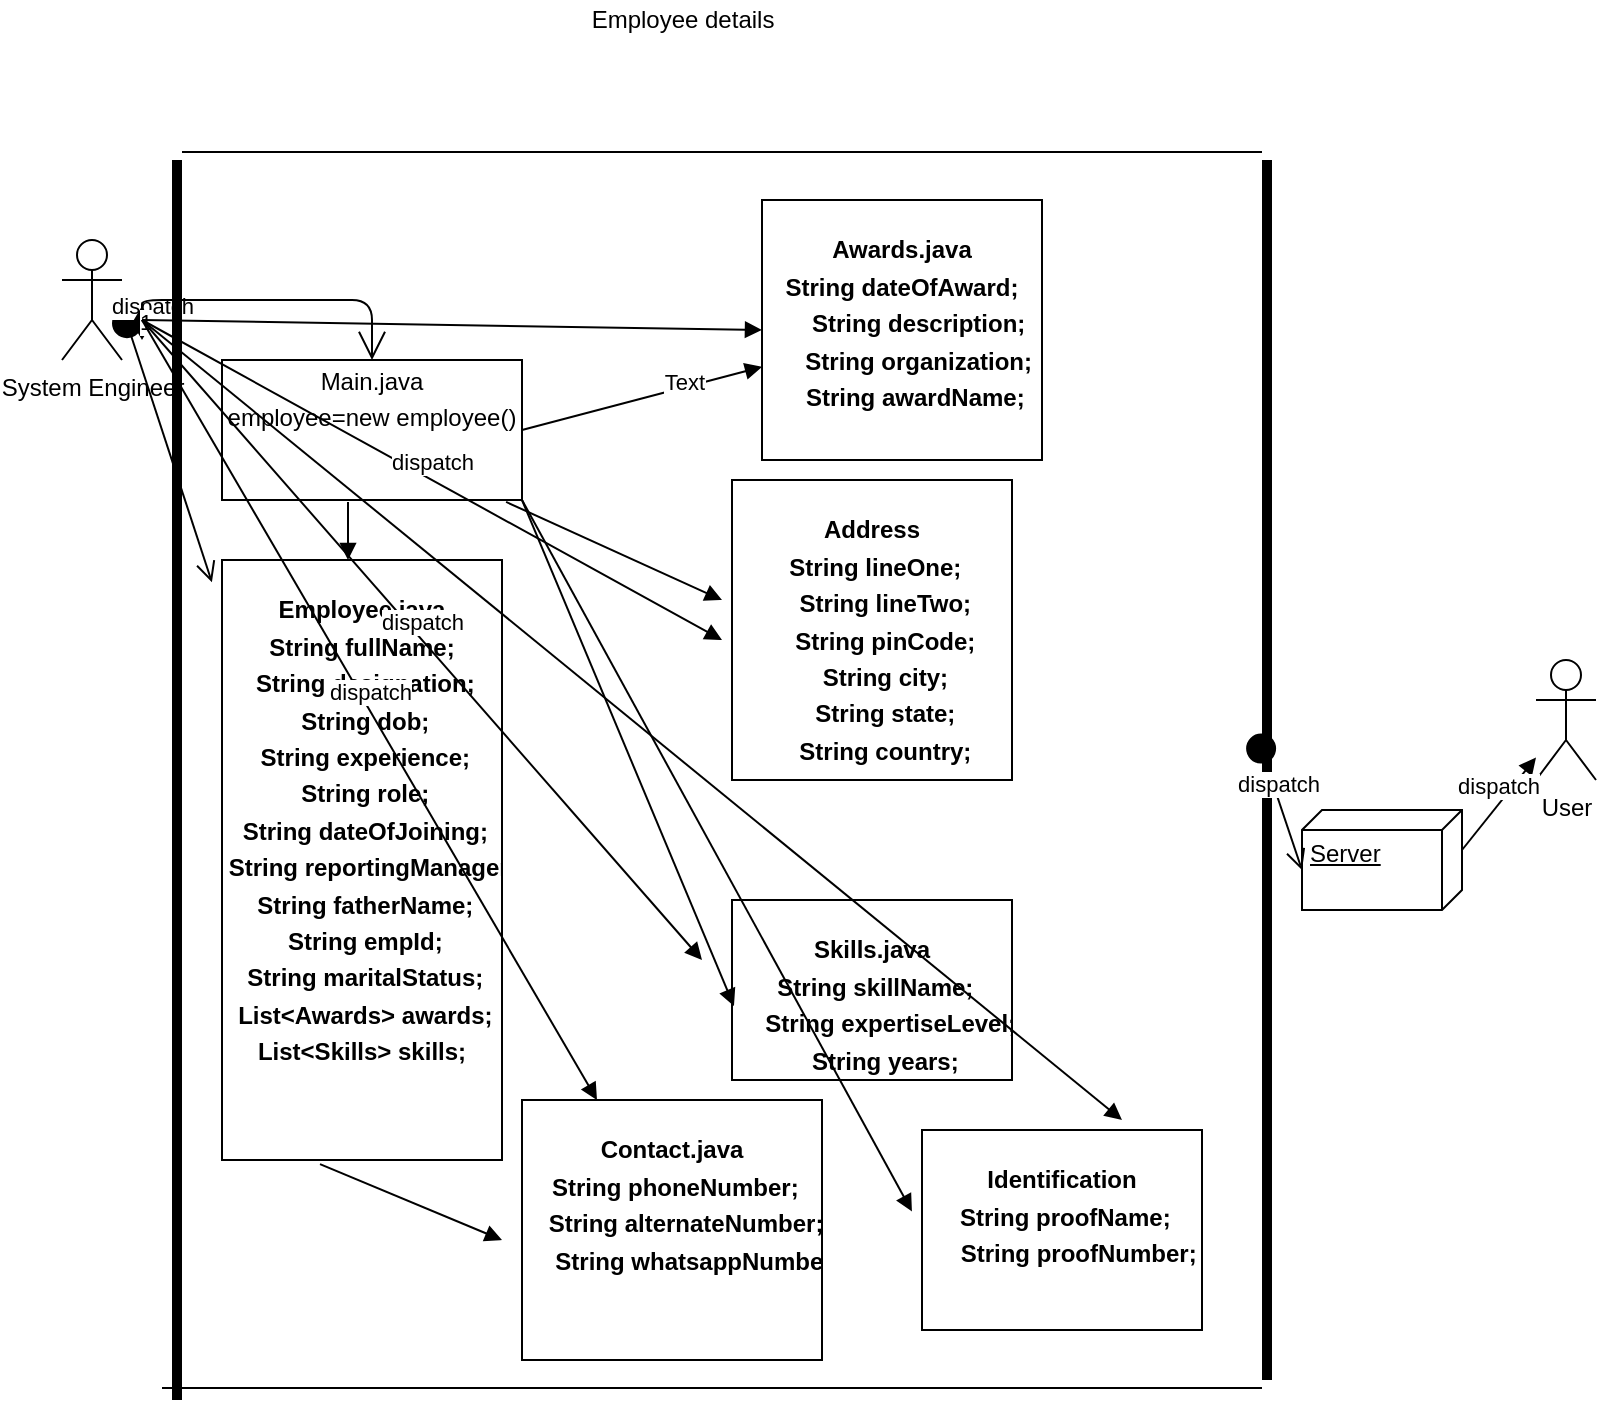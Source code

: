 <mxfile version="13.11.0" type="github">
  <diagram id="M1ERxTFF8h_4hk06qJpR" name="Page-1">
    <mxGraphModel dx="868" dy="450" grid="1" gridSize="10" guides="1" tooltips="1" connect="1" arrows="1" fold="1" page="1" pageScale="1" pageWidth="827" pageHeight="1169" math="0" shadow="0">
      <root>
        <mxCell id="0" />
        <mxCell id="1" parent="0" />
        <mxCell id="tcikPRL9s8DYcc3W4jiJ-10" value="User" style="shape=umlActor;verticalLabelPosition=bottom;verticalAlign=top;html=1;outlineConnect=0;" vertex="1" parent="1">
          <mxGeometry x="797" y="530" width="30" height="60" as="geometry" />
        </mxCell>
        <mxCell id="tcikPRL9s8DYcc3W4jiJ-12" value="Employee details" style="text;html=1;align=center;verticalAlign=middle;resizable=0;points=[];autosize=1;" vertex="1" parent="1">
          <mxGeometry x="315" y="200" width="110" height="20" as="geometry" />
        </mxCell>
        <mxCell id="tcikPRL9s8DYcc3W4jiJ-13" value="System Engineer" style="shape=umlActor;verticalLabelPosition=bottom;verticalAlign=top;html=1;outlineConnect=0;" vertex="1" parent="1">
          <mxGeometry x="60" y="320" width="30" height="60" as="geometry" />
        </mxCell>
        <mxCell id="tcikPRL9s8DYcc3W4jiJ-19" value="&lt;p style=&quot;margin: 0px ; margin-top: 4px ; text-align: center&quot;&gt;&lt;br&gt;&lt;b&gt;Address&lt;/b&gt;&lt;/p&gt;&lt;p style=&quot;margin: 0px ; margin-top: 4px ; text-align: center&quot;&gt;&lt;b&gt;&amp;nbsp;String lineOne;&lt;/b&gt;&lt;/p&gt;&lt;p style=&quot;margin: 0px ; margin-top: 4px ; text-align: center&quot;&gt;&lt;b&gt;&amp;nbsp; &amp;nbsp; String lineTwo;&lt;/b&gt;&lt;/p&gt;&lt;p style=&quot;margin: 0px ; margin-top: 4px ; text-align: center&quot;&gt;&lt;b&gt;&amp;nbsp; &amp;nbsp; String pinCode;&lt;/b&gt;&lt;/p&gt;&lt;p style=&quot;margin: 0px ; margin-top: 4px ; text-align: center&quot;&gt;&lt;b&gt;&amp;nbsp; &amp;nbsp; String city;&lt;/b&gt;&lt;/p&gt;&lt;p style=&quot;margin: 0px ; margin-top: 4px ; text-align: center&quot;&gt;&lt;b&gt;&amp;nbsp; &amp;nbsp; String state;&lt;/b&gt;&lt;/p&gt;&lt;p style=&quot;margin: 0px ; margin-top: 4px ; text-align: center&quot;&gt;&lt;/p&gt;&lt;p style=&quot;margin: 0px ; margin-top: 4px ; text-align: center&quot;&gt;&lt;b&gt;&amp;nbsp; &amp;nbsp; String country;&lt;/b&gt;&lt;/p&gt;" style="verticalAlign=top;align=left;overflow=fill;fontSize=12;fontFamily=Helvetica;html=1;" vertex="1" parent="1">
          <mxGeometry x="395" y="440" width="140" height="150" as="geometry" />
        </mxCell>
        <mxCell id="tcikPRL9s8DYcc3W4jiJ-25" value="&lt;p style=&quot;margin: 0px ; margin-top: 4px ; text-align: center&quot;&gt;&lt;br&gt;&lt;b&gt;Identification&lt;/b&gt;&lt;/p&gt;&lt;p style=&quot;margin: 0px ; margin-top: 4px ; text-align: center&quot;&gt;&lt;b&gt;&amp;nbsp;String proofName;&lt;/b&gt;&lt;/p&gt;&lt;p style=&quot;margin: 0px ; margin-top: 4px ; text-align: center&quot;&gt;&lt;/p&gt;&lt;p style=&quot;margin: 0px ; margin-top: 4px ; text-align: center&quot;&gt;&lt;b&gt;&amp;nbsp; &amp;nbsp; &amp;nbsp;String proofNumber;&lt;/b&gt;&lt;/p&gt;&lt;p style=&quot;margin: 0px ; margin-top: 4px ; text-align: center&quot;&gt;&lt;b&gt;&lt;br&gt;&lt;/b&gt;&lt;/p&gt;" style="verticalAlign=top;align=left;overflow=fill;fontSize=12;fontFamily=Helvetica;html=1;" vertex="1" parent="1">
          <mxGeometry x="490" y="765" width="140" height="100" as="geometry" />
        </mxCell>
        <mxCell id="tcikPRL9s8DYcc3W4jiJ-26" value="&lt;p style=&quot;margin: 0px ; margin-top: 4px ; text-align: center&quot;&gt;Main.java&lt;/p&gt;&lt;p style=&quot;margin: 0px ; margin-top: 4px ; text-align: center&quot;&gt;employee=new employee()&lt;/p&gt;" style="verticalAlign=top;align=left;overflow=fill;fontSize=12;fontFamily=Helvetica;html=1;" vertex="1" parent="1">
          <mxGeometry x="140" y="380" width="150" height="70" as="geometry" />
        </mxCell>
        <mxCell id="tcikPRL9s8DYcc3W4jiJ-27" value="&lt;p style=&quot;margin: 0px ; margin-top: 4px ; text-align: center&quot;&gt;&lt;br&gt;&lt;b&gt;Contact.java&lt;/b&gt;&lt;/p&gt;&lt;p style=&quot;margin: 0px ; margin-top: 4px ; text-align: center&quot;&gt;&lt;b&gt;&amp;nbsp;String phoneNumber;&lt;/b&gt;&lt;/p&gt;&lt;p style=&quot;margin: 0px ; margin-top: 4px ; text-align: center&quot;&gt;&lt;b&gt;&amp;nbsp; &amp;nbsp; String alternateNumber;&lt;/b&gt;&lt;/p&gt;&lt;p style=&quot;margin: 0px ; margin-top: 4px ; text-align: center&quot;&gt;&lt;/p&gt;&lt;p style=&quot;margin: 0px ; margin-top: 4px ; text-align: center&quot;&gt;&lt;b&gt;&amp;nbsp; &amp;nbsp; &amp;nbsp;String whatsappNumber;&lt;/b&gt;&lt;/p&gt;&lt;p style=&quot;margin: 0px ; margin-top: 4px ; text-align: center&quot;&gt;&lt;b&gt;&lt;br&gt;&lt;/b&gt;&lt;/p&gt;" style="verticalAlign=top;align=left;overflow=fill;fontSize=12;fontFamily=Helvetica;html=1;" vertex="1" parent="1">
          <mxGeometry x="290" y="750" width="150" height="130" as="geometry" />
        </mxCell>
        <mxCell id="tcikPRL9s8DYcc3W4jiJ-28" value="&lt;p style=&quot;margin: 0px ; margin-top: 4px ; text-align: center&quot;&gt;&lt;br&gt;&lt;b&gt;Skills.java&lt;/b&gt;&lt;/p&gt;&lt;p style=&quot;margin: 0px ; margin-top: 4px ; text-align: center&quot;&gt;&lt;b&gt;&amp;nbsp;String skillName;&lt;/b&gt;&lt;/p&gt;&lt;p style=&quot;margin: 0px ; margin-top: 4px ; text-align: center&quot;&gt;&lt;b&gt;&amp;nbsp; &amp;nbsp; &amp;nbsp;String expertiseLevel;&lt;/b&gt;&lt;/p&gt;&lt;p style=&quot;margin: 0px ; margin-top: 4px ; text-align: center&quot;&gt;&lt;/p&gt;&lt;p style=&quot;margin: 0px ; margin-top: 4px ; text-align: center&quot;&gt;&lt;b&gt;&amp;nbsp; &amp;nbsp; String years;&lt;/b&gt;&lt;/p&gt;&lt;p style=&quot;margin: 0px ; margin-top: 4px ; text-align: center&quot;&gt;&lt;b&gt;&lt;br&gt;&lt;/b&gt;&lt;/p&gt;" style="verticalAlign=top;align=left;overflow=fill;fontSize=12;fontFamily=Helvetica;html=1;" vertex="1" parent="1">
          <mxGeometry x="395" y="650" width="140" height="90" as="geometry" />
        </mxCell>
        <mxCell id="tcikPRL9s8DYcc3W4jiJ-29" value="&lt;p style=&quot;margin: 0px ; margin-top: 4px ; text-align: center&quot;&gt;&lt;br&gt;&lt;b&gt;Awards.java&lt;/b&gt;&lt;/p&gt;&lt;p style=&quot;margin: 0px ; margin-top: 4px ; text-align: center&quot;&gt;&lt;b&gt;String dateOfAward;&lt;/b&gt;&lt;/p&gt;&lt;p style=&quot;margin: 0px ; margin-top: 4px ; text-align: center&quot;&gt;&lt;b&gt;&amp;nbsp; &amp;nbsp; &amp;nbsp;String description;&lt;/b&gt;&lt;/p&gt;&lt;p style=&quot;margin: 0px ; margin-top: 4px ; text-align: center&quot;&gt;&lt;b&gt;&amp;nbsp; &amp;nbsp; &amp;nbsp;String organization;&lt;/b&gt;&lt;/p&gt;&lt;p style=&quot;margin: 0px ; margin-top: 4px ; text-align: center&quot;&gt;&lt;/p&gt;&lt;p style=&quot;margin: 0px ; margin-top: 4px ; text-align: center&quot;&gt;&lt;b&gt;&amp;nbsp; &amp;nbsp; String awardName;&lt;/b&gt;&lt;/p&gt;" style="verticalAlign=top;align=left;overflow=fill;fontSize=12;fontFamily=Helvetica;html=1;" vertex="1" parent="1">
          <mxGeometry x="410" y="300" width="140" height="130" as="geometry" />
        </mxCell>
        <mxCell id="tcikPRL9s8DYcc3W4jiJ-31" value="&lt;p style=&quot;margin: 0px ; margin-top: 4px ; text-align: center&quot;&gt;&lt;br&gt;&lt;b&gt;Employee.java&lt;/b&gt;&lt;/p&gt;&lt;p style=&quot;margin: 0px ; margin-top: 4px ; text-align: center&quot;&gt;&lt;b&gt;String fullName;&lt;/b&gt;&lt;/p&gt;&lt;p style=&quot;margin: 0px ; margin-top: 4px ; text-align: center&quot;&gt;&lt;b&gt;&amp;nbsp;String designation;&lt;/b&gt;&lt;/p&gt;&lt;p style=&quot;margin: 0px ; margin-top: 4px ; text-align: center&quot;&gt;&lt;b&gt;&amp;nbsp;String dob;&lt;/b&gt;&lt;/p&gt;&lt;p style=&quot;margin: 0px ; margin-top: 4px ; text-align: center&quot;&gt;&lt;b&gt;&amp;nbsp;String experience;&lt;/b&gt;&lt;/p&gt;&lt;p style=&quot;margin: 0px ; margin-top: 4px ; text-align: center&quot;&gt;&lt;b&gt;&amp;nbsp;String role;&lt;/b&gt;&lt;/p&gt;&lt;p style=&quot;margin: 0px ; margin-top: 4px ; text-align: center&quot;&gt;&lt;b&gt;&amp;nbsp;String dateOfJoining;&lt;/b&gt;&lt;/p&gt;&lt;p style=&quot;margin: 0px ; margin-top: 4px ; text-align: center&quot;&gt;&lt;b&gt;&amp;nbsp;String reportingManager;&lt;/b&gt;&lt;/p&gt;&lt;p style=&quot;margin: 0px ; margin-top: 4px ; text-align: center&quot;&gt;&lt;b&gt;&amp;nbsp;String fatherName;&lt;/b&gt;&lt;/p&gt;&lt;p style=&quot;margin: 0px ; margin-top: 4px ; text-align: center&quot;&gt;&lt;b&gt;&amp;nbsp;String empId;&lt;/b&gt;&lt;/p&gt;&lt;p style=&quot;margin: 0px ; margin-top: 4px ; text-align: center&quot;&gt;&lt;b&gt;&amp;nbsp;String maritalStatus;&lt;/b&gt;&lt;/p&gt;&lt;p style=&quot;margin: 0px ; margin-top: 4px ; text-align: center&quot;&gt;&lt;b&gt;&amp;nbsp;List&amp;lt;Awards&amp;gt; awards;&lt;/b&gt;&lt;/p&gt;&lt;p style=&quot;margin: 0px ; margin-top: 4px ; text-align: center&quot;&gt;&lt;/p&gt;&lt;p style=&quot;margin: 0px ; margin-top: 4px ; text-align: center&quot;&gt;&lt;b&gt;List&amp;lt;Skills&amp;gt; skills;&lt;/b&gt;&lt;/p&gt;&lt;div style=&quot;text-align: center&quot;&gt;&lt;br&gt;&lt;/div&gt;" style="verticalAlign=top;align=left;overflow=fill;fontSize=12;fontFamily=Helvetica;html=1;" vertex="1" parent="1">
          <mxGeometry x="140" y="480" width="140" height="300" as="geometry" />
        </mxCell>
        <mxCell id="tcikPRL9s8DYcc3W4jiJ-36" value="dispatch" style="html=1;verticalAlign=bottom;startArrow=circle;startFill=1;endArrow=open;startSize=6;endSize=8;entryX=-0.036;entryY=0.037;entryDx=0;entryDy=0;entryPerimeter=0;" edge="1" parent="1" target="tcikPRL9s8DYcc3W4jiJ-31">
          <mxGeometry x="-0.824" y="12" width="80" relative="1" as="geometry">
            <mxPoint x="90" y="354" as="sourcePoint" />
            <mxPoint x="180" y="360" as="targetPoint" />
            <Array as="points" />
            <mxPoint as="offset" />
          </mxGeometry>
        </mxCell>
        <mxCell id="tcikPRL9s8DYcc3W4jiJ-37" value="1" style="endArrow=open;html=1;endSize=12;startArrow=diamondThin;startSize=14;startFill=1;edgeStyle=orthogonalEdgeStyle;align=left;verticalAlign=bottom;entryX=0.5;entryY=0;entryDx=0;entryDy=0;" edge="1" parent="1" target="tcikPRL9s8DYcc3W4jiJ-26">
          <mxGeometry x="-1" y="3" relative="1" as="geometry">
            <mxPoint x="100" y="370" as="sourcePoint" />
            <mxPoint x="510" y="540" as="targetPoint" />
            <Array as="points">
              <mxPoint x="100" y="350" />
              <mxPoint x="215" y="350" />
            </Array>
          </mxGeometry>
        </mxCell>
        <mxCell id="tcikPRL9s8DYcc3W4jiJ-39" value="dispatch" style="html=1;verticalAlign=bottom;endArrow=block;" edge="1" parent="1">
          <mxGeometry width="80" relative="1" as="geometry">
            <mxPoint x="100" y="360" as="sourcePoint" />
            <mxPoint x="390" y="520" as="targetPoint" />
          </mxGeometry>
        </mxCell>
        <mxCell id="tcikPRL9s8DYcc3W4jiJ-40" value="dispatch" style="html=1;verticalAlign=bottom;endArrow=block;" edge="1" parent="1">
          <mxGeometry width="80" relative="1" as="geometry">
            <mxPoint x="100" y="360" as="sourcePoint" />
            <mxPoint x="380" y="680" as="targetPoint" />
          </mxGeometry>
        </mxCell>
        <mxCell id="tcikPRL9s8DYcc3W4jiJ-41" value="dispatch" style="html=1;verticalAlign=bottom;endArrow=block;entryX=0.25;entryY=0;entryDx=0;entryDy=0;" edge="1" parent="1" target="tcikPRL9s8DYcc3W4jiJ-27">
          <mxGeometry width="80" relative="1" as="geometry">
            <mxPoint x="100" y="360" as="sourcePoint" />
            <mxPoint x="350" y="730" as="targetPoint" />
          </mxGeometry>
        </mxCell>
        <mxCell id="tcikPRL9s8DYcc3W4jiJ-42" value="" style="html=1;verticalAlign=bottom;endArrow=block;" edge="1" parent="1">
          <mxGeometry width="80" relative="1" as="geometry">
            <mxPoint x="100" y="360" as="sourcePoint" />
            <mxPoint x="590" y="760" as="targetPoint" />
          </mxGeometry>
        </mxCell>
        <mxCell id="tcikPRL9s8DYcc3W4jiJ-43" value="" style="html=1;verticalAlign=bottom;endArrow=block;entryX=0;entryY=0.5;entryDx=0;entryDy=0;" edge="1" parent="1" target="tcikPRL9s8DYcc3W4jiJ-29">
          <mxGeometry width="80" relative="1" as="geometry">
            <mxPoint x="100" y="360" as="sourcePoint" />
            <mxPoint x="310" y="370" as="targetPoint" />
          </mxGeometry>
        </mxCell>
        <mxCell id="tcikPRL9s8DYcc3W4jiJ-44" value="" style="html=1;verticalAlign=bottom;endArrow=block;exitX=0.42;exitY=1.014;exitDx=0;exitDy=0;exitPerimeter=0;" edge="1" parent="1" source="tcikPRL9s8DYcc3W4jiJ-26">
          <mxGeometry width="80" relative="1" as="geometry">
            <mxPoint x="390" y="540" as="sourcePoint" />
            <mxPoint x="203" y="480" as="targetPoint" />
          </mxGeometry>
        </mxCell>
        <mxCell id="tcikPRL9s8DYcc3W4jiJ-45" value="" style="html=1;verticalAlign=bottom;endArrow=block;exitX=0.947;exitY=1.014;exitDx=0;exitDy=0;exitPerimeter=0;" edge="1" parent="1" source="tcikPRL9s8DYcc3W4jiJ-26">
          <mxGeometry width="80" relative="1" as="geometry">
            <mxPoint x="390" y="560" as="sourcePoint" />
            <mxPoint x="390" y="500" as="targetPoint" />
          </mxGeometry>
        </mxCell>
        <mxCell id="tcikPRL9s8DYcc3W4jiJ-46" value="" style="html=1;verticalAlign=bottom;endArrow=block;exitX=1;exitY=1;exitDx=0;exitDy=0;entryX=0.007;entryY=0.589;entryDx=0;entryDy=0;entryPerimeter=0;" edge="1" parent="1" source="tcikPRL9s8DYcc3W4jiJ-26" target="tcikPRL9s8DYcc3W4jiJ-28">
          <mxGeometry width="80" relative="1" as="geometry">
            <mxPoint x="390" y="560" as="sourcePoint" />
            <mxPoint x="470" y="560" as="targetPoint" />
          </mxGeometry>
        </mxCell>
        <mxCell id="tcikPRL9s8DYcc3W4jiJ-47" value="" style="html=1;verticalAlign=bottom;endArrow=block;exitX=0.35;exitY=1.007;exitDx=0;exitDy=0;exitPerimeter=0;" edge="1" parent="1" source="tcikPRL9s8DYcc3W4jiJ-31">
          <mxGeometry width="80" relative="1" as="geometry">
            <mxPoint x="390" y="560" as="sourcePoint" />
            <mxPoint x="280" y="820" as="targetPoint" />
          </mxGeometry>
        </mxCell>
        <mxCell id="tcikPRL9s8DYcc3W4jiJ-48" value="" style="html=1;verticalAlign=bottom;endArrow=block;entryX=-0.036;entryY=0.407;entryDx=0;entryDy=0;entryPerimeter=0;exitX=1;exitY=1;exitDx=0;exitDy=0;" edge="1" parent="1" source="tcikPRL9s8DYcc3W4jiJ-26" target="tcikPRL9s8DYcc3W4jiJ-25">
          <mxGeometry width="80" relative="1" as="geometry">
            <mxPoint x="390" y="700" as="sourcePoint" />
            <mxPoint x="470" y="700" as="targetPoint" />
          </mxGeometry>
        </mxCell>
        <mxCell id="tcikPRL9s8DYcc3W4jiJ-49" value="Server" style="verticalAlign=top;align=left;spacingTop=8;spacingLeft=2;spacingRight=12;shape=cube;size=10;direction=south;fontStyle=4;html=1;" vertex="1" parent="1">
          <mxGeometry x="680" y="605" width="80" height="50" as="geometry" />
        </mxCell>
        <mxCell id="tcikPRL9s8DYcc3W4jiJ-50" value="" style="html=1;points=[];perimeter=orthogonalPerimeter;fillColor=#000000;strokeColor=none;" vertex="1" parent="1">
          <mxGeometry x="660" y="280" width="5" height="610" as="geometry" />
        </mxCell>
        <mxCell id="tcikPRL9s8DYcc3W4jiJ-51" value="" style="html=1;points=[];perimeter=orthogonalPerimeter;fillColor=#000000;strokeColor=none;" vertex="1" parent="1">
          <mxGeometry x="430" y="380" height="80" as="geometry" />
        </mxCell>
        <mxCell id="tcikPRL9s8DYcc3W4jiJ-52" value="" style="line;strokeWidth=1;fillColor=none;align=left;verticalAlign=middle;spacingTop=-1;spacingLeft=3;spacingRight=3;rotatable=0;labelPosition=right;points=[];portConstraint=eastwest;" vertex="1" parent="1">
          <mxGeometry x="120" y="272" width="540" height="8" as="geometry" />
        </mxCell>
        <mxCell id="tcikPRL9s8DYcc3W4jiJ-53" value="" style="html=1;points=[];perimeter=orthogonalPerimeter;fillColor=#000000;strokeColor=none;" vertex="1" parent="1">
          <mxGeometry x="115" y="280" width="5" height="620" as="geometry" />
        </mxCell>
        <mxCell id="tcikPRL9s8DYcc3W4jiJ-54" value="" style="line;strokeWidth=1;fillColor=none;align=left;verticalAlign=middle;spacingTop=-1;spacingLeft=3;spacingRight=3;rotatable=0;labelPosition=right;points=[];portConstraint=eastwest;" vertex="1" parent="1">
          <mxGeometry x="110" y="890" width="550" height="8" as="geometry" />
        </mxCell>
        <mxCell id="tcikPRL9s8DYcc3W4jiJ-55" value="dispatch" style="html=1;verticalAlign=bottom;startArrow=circle;startFill=1;endArrow=open;startSize=6;endSize=8;exitX=-0.6;exitY=0.47;exitDx=0;exitDy=0;exitPerimeter=0;entryX=0;entryY=0;entryDx=30;entryDy=80;entryPerimeter=0;" edge="1" parent="1" source="tcikPRL9s8DYcc3W4jiJ-50" target="tcikPRL9s8DYcc3W4jiJ-49">
          <mxGeometry width="80" relative="1" as="geometry">
            <mxPoint x="390" y="610" as="sourcePoint" />
            <mxPoint x="470" y="610" as="targetPoint" />
          </mxGeometry>
        </mxCell>
        <mxCell id="tcikPRL9s8DYcc3W4jiJ-57" value="dispatch" style="html=1;verticalAlign=bottom;endArrow=block;exitX=0;exitY=0;exitDx=20;exitDy=0;exitPerimeter=0;" edge="1" parent="1" source="tcikPRL9s8DYcc3W4jiJ-49" target="tcikPRL9s8DYcc3W4jiJ-10">
          <mxGeometry width="80" relative="1" as="geometry">
            <mxPoint x="390" y="600" as="sourcePoint" />
            <mxPoint x="470" y="600" as="targetPoint" />
          </mxGeometry>
        </mxCell>
        <mxCell id="tcikPRL9s8DYcc3W4jiJ-58" value="" style="html=1;verticalAlign=bottom;endArrow=block;exitX=1;exitY=0.5;exitDx=0;exitDy=0;" edge="1" parent="1" source="tcikPRL9s8DYcc3W4jiJ-26" target="tcikPRL9s8DYcc3W4jiJ-29">
          <mxGeometry width="80" relative="1" as="geometry">
            <mxPoint x="390" y="530" as="sourcePoint" />
            <mxPoint x="470" y="530" as="targetPoint" />
          </mxGeometry>
        </mxCell>
        <mxCell id="tcikPRL9s8DYcc3W4jiJ-59" value="Text" style="edgeLabel;html=1;align=center;verticalAlign=middle;resizable=0;points=[];" vertex="1" connectable="0" parent="tcikPRL9s8DYcc3W4jiJ-58">
          <mxGeometry x="0.365" y="4" relative="1" as="geometry">
            <mxPoint y="1" as="offset" />
          </mxGeometry>
        </mxCell>
      </root>
    </mxGraphModel>
  </diagram>
</mxfile>
